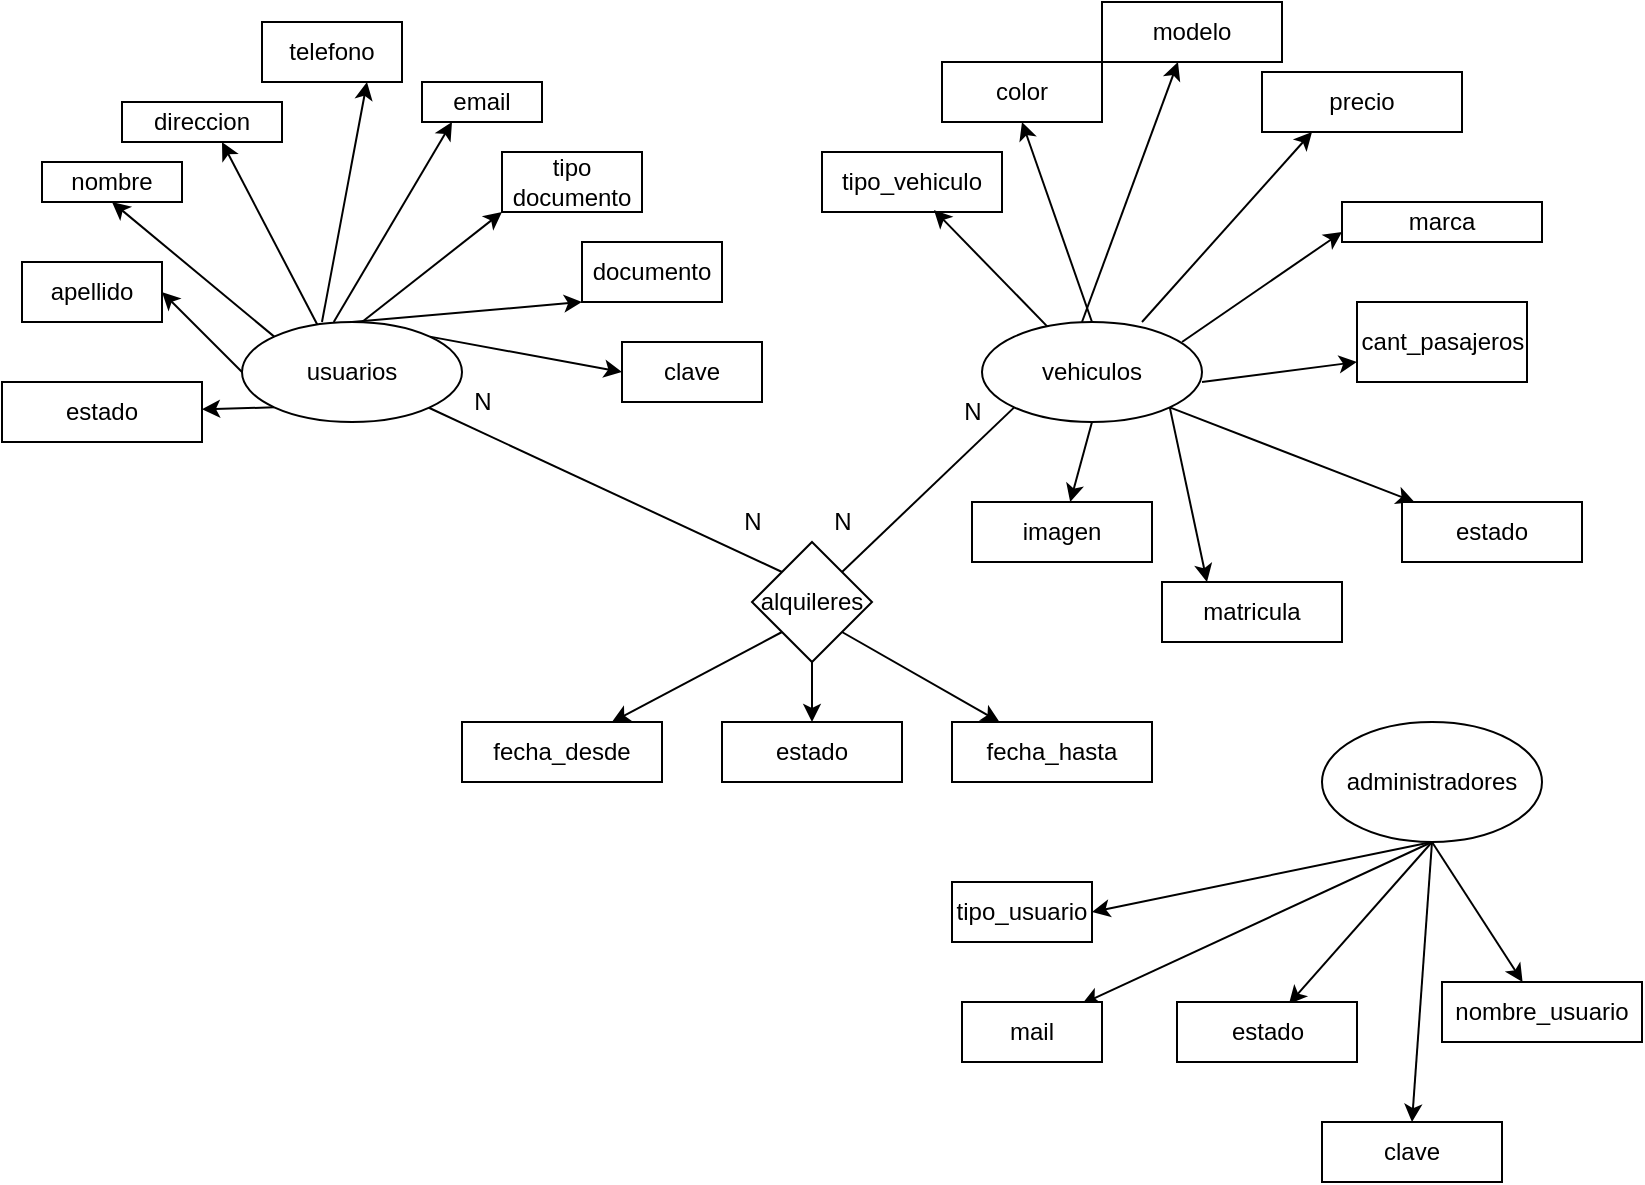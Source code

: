 <mxfile>
    <diagram id="JPYE355bd9n-rST8TX36" name="Página-1">
        <mxGraphModel dx="1072" dy="480" grid="1" gridSize="10" guides="1" tooltips="1" connect="1" arrows="1" fold="1" page="1" pageScale="1" pageWidth="827" pageHeight="1169" math="0" shadow="0">
            <root>
                <mxCell id="0"/>
                <mxCell id="1" parent="0"/>
                <mxCell id="59" style="edgeStyle=none;html=1;exitX=0;exitY=0.5;exitDx=0;exitDy=0;entryX=1;entryY=0.5;entryDx=0;entryDy=0;" parent="1" source="2" target="58" edge="1">
                    <mxGeometry relative="1" as="geometry"/>
                </mxCell>
                <mxCell id="61" style="edgeStyle=none;html=1;exitX=0;exitY=1;exitDx=0;exitDy=0;" parent="1" source="2" target="60" edge="1">
                    <mxGeometry relative="1" as="geometry"/>
                </mxCell>
                <mxCell id="99" style="edgeStyle=none;html=1;exitX=1;exitY=0;exitDx=0;exitDy=0;entryX=0;entryY=0.5;entryDx=0;entryDy=0;" parent="1" source="2" target="98" edge="1">
                    <mxGeometry relative="1" as="geometry"/>
                </mxCell>
                <mxCell id="2" value="usuarios" style="ellipse;whiteSpace=wrap;html=1;" parent="1" vertex="1">
                    <mxGeometry x="120" y="160" width="110" height="50" as="geometry"/>
                </mxCell>
                <mxCell id="3" value="documento" style="rounded=0;whiteSpace=wrap;html=1;" parent="1" vertex="1">
                    <mxGeometry x="290" y="120" width="70" height="30" as="geometry"/>
                </mxCell>
                <mxCell id="4" value="tipo documento" style="rounded=0;whiteSpace=wrap;html=1;" parent="1" vertex="1">
                    <mxGeometry x="250" y="75" width="70" height="30" as="geometry"/>
                </mxCell>
                <mxCell id="5" value="email" style="rounded=0;whiteSpace=wrap;html=1;" parent="1" vertex="1">
                    <mxGeometry x="210" y="40" width="60" height="20" as="geometry"/>
                </mxCell>
                <mxCell id="6" value="telefono" style="rounded=0;whiteSpace=wrap;html=1;" parent="1" vertex="1">
                    <mxGeometry x="130" y="10" width="70" height="30" as="geometry"/>
                </mxCell>
                <mxCell id="7" value="direccion" style="rounded=0;whiteSpace=wrap;html=1;" parent="1" vertex="1">
                    <mxGeometry x="60" y="50" width="80" height="20" as="geometry"/>
                </mxCell>
                <mxCell id="8" value="nombre" style="rounded=0;whiteSpace=wrap;html=1;" parent="1" vertex="1">
                    <mxGeometry x="20" y="80" width="70" height="20" as="geometry"/>
                </mxCell>
                <mxCell id="9" value="" style="endArrow=classic;html=1;exitX=0.5;exitY=0;exitDx=0;exitDy=0;" parent="1" source="2" edge="1">
                    <mxGeometry width="50" height="50" relative="1" as="geometry">
                        <mxPoint x="240" y="200" as="sourcePoint"/>
                        <mxPoint x="290" y="150" as="targetPoint"/>
                        <Array as="points"/>
                    </mxGeometry>
                </mxCell>
                <mxCell id="10" value="" style="endArrow=classic;html=1;" parent="1" edge="1">
                    <mxGeometry width="50" height="50" relative="1" as="geometry">
                        <mxPoint x="180" y="160" as="sourcePoint"/>
                        <mxPoint x="250" y="105" as="targetPoint"/>
                    </mxGeometry>
                </mxCell>
                <mxCell id="11" value="" style="endArrow=classic;html=1;entryX=0.5;entryY=1;entryDx=0;entryDy=0;exitX=0;exitY=0;exitDx=0;exitDy=0;" parent="1" source="2" target="8" edge="1">
                    <mxGeometry width="50" height="50" relative="1" as="geometry">
                        <mxPoint x="490" y="430" as="sourcePoint"/>
                        <mxPoint x="540" y="380" as="targetPoint"/>
                    </mxGeometry>
                </mxCell>
                <mxCell id="12" value="" style="endArrow=classic;html=1;entryX=0.625;entryY=1;entryDx=0;entryDy=0;entryPerimeter=0;exitX=0.342;exitY=0.025;exitDx=0;exitDy=0;exitPerimeter=0;" parent="1" source="2" target="7" edge="1">
                    <mxGeometry width="50" height="50" relative="1" as="geometry">
                        <mxPoint x="40" y="240" as="sourcePoint"/>
                        <mxPoint x="90" y="190" as="targetPoint"/>
                    </mxGeometry>
                </mxCell>
                <mxCell id="13" value="" style="endArrow=classic;html=1;entryX=0.75;entryY=1;entryDx=0;entryDy=0;" parent="1" target="6" edge="1">
                    <mxGeometry width="50" height="50" relative="1" as="geometry">
                        <mxPoint x="160" y="160" as="sourcePoint"/>
                        <mxPoint x="210" y="110" as="targetPoint"/>
                    </mxGeometry>
                </mxCell>
                <mxCell id="14" value="" style="endArrow=classic;html=1;entryX=0.25;entryY=1;entryDx=0;entryDy=0;exitX=0.417;exitY=0;exitDx=0;exitDy=0;exitPerimeter=0;" parent="1" source="2" target="5" edge="1">
                    <mxGeometry width="50" height="50" relative="1" as="geometry">
                        <mxPoint x="180" y="160" as="sourcePoint"/>
                        <mxPoint x="230" y="110" as="targetPoint"/>
                    </mxGeometry>
                </mxCell>
                <mxCell id="63" style="edgeStyle=none;html=1;exitX=1;exitY=1;exitDx=0;exitDy=0;" parent="1" source="15" target="62" edge="1">
                    <mxGeometry relative="1" as="geometry"/>
                </mxCell>
                <mxCell id="102" style="edgeStyle=none;html=1;exitX=1;exitY=1;exitDx=0;exitDy=0;entryX=0.25;entryY=0;entryDx=0;entryDy=0;" edge="1" parent="1" source="15" target="104">
                    <mxGeometry relative="1" as="geometry">
                        <mxPoint x="600" y="290" as="targetPoint"/>
                        <mxPoint x="545" y="250" as="sourcePoint"/>
                    </mxGeometry>
                </mxCell>
                <mxCell id="105" style="edgeStyle=none;html=1;exitX=0.5;exitY=1;exitDx=0;exitDy=0;" edge="1" parent="1" source="15" target="103">
                    <mxGeometry relative="1" as="geometry"/>
                </mxCell>
                <mxCell id="15" value="vehiculos" style="ellipse;whiteSpace=wrap;html=1;" parent="1" vertex="1">
                    <mxGeometry x="490" y="160" width="110" height="50" as="geometry"/>
                </mxCell>
                <mxCell id="16" value="tipo_vehiculo" style="rounded=0;whiteSpace=wrap;html=1;" parent="1" vertex="1">
                    <mxGeometry x="410" y="75" width="90" height="30" as="geometry"/>
                </mxCell>
                <mxCell id="17" value="color" style="rounded=0;whiteSpace=wrap;html=1;" parent="1" vertex="1">
                    <mxGeometry x="470" y="30" width="80" height="30" as="geometry"/>
                </mxCell>
                <mxCell id="18" value="marca" style="rounded=0;whiteSpace=wrap;html=1;" parent="1" vertex="1">
                    <mxGeometry x="670" y="100" width="100" height="20" as="geometry"/>
                </mxCell>
                <mxCell id="19" value="cant_pasajeros" style="rounded=0;whiteSpace=wrap;html=1;" parent="1" vertex="1">
                    <mxGeometry x="677.5" y="150" width="85" height="40" as="geometry"/>
                </mxCell>
                <mxCell id="20" value="modelo" style="rounded=0;whiteSpace=wrap;html=1;" parent="1" vertex="1">
                    <mxGeometry x="550" width="90" height="30" as="geometry"/>
                </mxCell>
                <mxCell id="21" value="precio" style="rounded=0;whiteSpace=wrap;html=1;" parent="1" vertex="1">
                    <mxGeometry x="630" y="35" width="100" height="30" as="geometry"/>
                </mxCell>
                <mxCell id="25" value="" style="endArrow=classic;html=1;entryX=0.25;entryY=1;entryDx=0;entryDy=0;" parent="1" target="21" edge="1">
                    <mxGeometry width="50" height="50" relative="1" as="geometry">
                        <mxPoint x="570" y="160" as="sourcePoint"/>
                        <mxPoint x="620" y="110" as="targetPoint"/>
                    </mxGeometry>
                </mxCell>
                <mxCell id="26" value="" style="endArrow=classic;html=1;entryX=0.422;entryY=1;entryDx=0;entryDy=0;entryPerimeter=0;" parent="1" target="20" edge="1">
                    <mxGeometry width="50" height="50" relative="1" as="geometry">
                        <mxPoint x="540" y="160" as="sourcePoint"/>
                        <mxPoint x="590" y="110" as="targetPoint"/>
                    </mxGeometry>
                </mxCell>
                <mxCell id="27" value="" style="endArrow=classic;html=1;entryX=0.5;entryY=1;entryDx=0;entryDy=0;exitX=0.5;exitY=0;exitDx=0;exitDy=0;" parent="1" source="15" target="17" edge="1">
                    <mxGeometry width="50" height="50" relative="1" as="geometry">
                        <mxPoint x="540" y="150" as="sourcePoint"/>
                        <mxPoint x="550" y="120" as="targetPoint"/>
                    </mxGeometry>
                </mxCell>
                <mxCell id="28" value="" style="endArrow=classic;html=1;entryX=0.622;entryY=0.967;entryDx=0;entryDy=0;entryPerimeter=0;" parent="1" source="15" target="16" edge="1">
                    <mxGeometry width="50" height="50" relative="1" as="geometry">
                        <mxPoint x="470" y="210" as="sourcePoint"/>
                        <mxPoint x="520" y="160" as="targetPoint"/>
                    </mxGeometry>
                </mxCell>
                <mxCell id="29" value="" style="endArrow=classic;html=1;entryX=0;entryY=0.75;entryDx=0;entryDy=0;" parent="1" target="18" edge="1">
                    <mxGeometry width="50" height="50" relative="1" as="geometry">
                        <mxPoint x="590" y="170" as="sourcePoint"/>
                        <mxPoint x="640" y="120" as="targetPoint"/>
                    </mxGeometry>
                </mxCell>
                <mxCell id="30" value="" style="endArrow=classic;html=1;entryX=0;entryY=0.75;entryDx=0;entryDy=0;" parent="1" target="19" edge="1">
                    <mxGeometry width="50" height="50" relative="1" as="geometry">
                        <mxPoint x="600" y="190" as="sourcePoint"/>
                        <mxPoint x="650" y="140" as="targetPoint"/>
                    </mxGeometry>
                </mxCell>
                <mxCell id="39" value="estado" style="rounded=0;whiteSpace=wrap;html=1;" parent="1" vertex="1">
                    <mxGeometry x="360" y="360" width="90" height="30" as="geometry"/>
                </mxCell>
                <mxCell id="40" value="fecha_desde" style="rounded=0;whiteSpace=wrap;html=1;" parent="1" vertex="1">
                    <mxGeometry x="230" y="360" width="100" height="30" as="geometry"/>
                </mxCell>
                <mxCell id="48" style="edgeStyle=none;html=1;exitX=0.5;exitY=1;exitDx=0;exitDy=0;entryX=0.857;entryY=0.033;entryDx=0;entryDy=0;entryPerimeter=0;" parent="1" source="41" target="46" edge="1">
                    <mxGeometry relative="1" as="geometry"/>
                </mxCell>
                <mxCell id="49" style="edgeStyle=none;html=1;exitX=0.5;exitY=1;exitDx=0;exitDy=0;entryX=0.622;entryY=0.033;entryDx=0;entryDy=0;entryPerimeter=0;" parent="1" source="41" target="45" edge="1">
                    <mxGeometry relative="1" as="geometry"/>
                </mxCell>
                <mxCell id="50" style="edgeStyle=none;html=1;exitX=0.5;exitY=1;exitDx=0;exitDy=0;" parent="1" source="41" target="44" edge="1">
                    <mxGeometry relative="1" as="geometry"/>
                </mxCell>
                <mxCell id="71" style="edgeStyle=none;html=1;exitX=0.5;exitY=1;exitDx=0;exitDy=0;entryX=1;entryY=0.5;entryDx=0;entryDy=0;" parent="1" source="41" target="70" edge="1">
                    <mxGeometry relative="1" as="geometry"/>
                </mxCell>
                <mxCell id="100" style="edgeStyle=none;html=1;exitX=0.5;exitY=1;exitDx=0;exitDy=0;entryX=0.5;entryY=0;entryDx=0;entryDy=0;" edge="1" parent="1" source="41" target="101">
                    <mxGeometry relative="1" as="geometry">
                        <mxPoint x="700" y="550" as="targetPoint"/>
                    </mxGeometry>
                </mxCell>
                <mxCell id="41" value="administradores" style="ellipse;whiteSpace=wrap;html=1;" parent="1" vertex="1">
                    <mxGeometry x="660" y="360" width="110" height="60" as="geometry"/>
                </mxCell>
                <mxCell id="44" value="nombre_usuario" style="rounded=0;whiteSpace=wrap;html=1;" parent="1" vertex="1">
                    <mxGeometry x="720" y="490" width="100" height="30" as="geometry"/>
                </mxCell>
                <mxCell id="45" value="estado" style="rounded=0;whiteSpace=wrap;html=1;" parent="1" vertex="1">
                    <mxGeometry x="587.5" y="500" width="90" height="30" as="geometry"/>
                </mxCell>
                <mxCell id="46" value="mail" style="rounded=0;whiteSpace=wrap;html=1;" parent="1" vertex="1">
                    <mxGeometry x="480" y="500" width="70" height="30" as="geometry"/>
                </mxCell>
                <mxCell id="93" style="edgeStyle=none;html=1;exitX=0.5;exitY=1;exitDx=0;exitDy=0;entryX=0.5;entryY=0;entryDx=0;entryDy=0;" parent="1" source="51" target="39" edge="1">
                    <mxGeometry relative="1" as="geometry"/>
                </mxCell>
                <mxCell id="96" style="edgeStyle=none;html=1;exitX=0;exitY=1;exitDx=0;exitDy=0;entryX=0.75;entryY=0;entryDx=0;entryDy=0;" parent="1" source="51" target="40" edge="1">
                    <mxGeometry relative="1" as="geometry"/>
                </mxCell>
                <mxCell id="97" style="edgeStyle=none;html=1;exitX=1;exitY=1;exitDx=0;exitDy=0;" parent="1" source="51" target="84" edge="1">
                    <mxGeometry relative="1" as="geometry"/>
                </mxCell>
                <mxCell id="51" value="alquileres" style="rhombus;whiteSpace=wrap;html=1;" parent="1" vertex="1">
                    <mxGeometry x="375" y="270" width="60" height="60" as="geometry"/>
                </mxCell>
                <mxCell id="53" value="" style="endArrow=none;html=1;entryX=0;entryY=1;entryDx=0;entryDy=0;exitX=1;exitY=0;exitDx=0;exitDy=0;" parent="1" source="51" target="15" edge="1">
                    <mxGeometry width="50" height="50" relative="1" as="geometry">
                        <mxPoint x="390" y="420" as="sourcePoint"/>
                        <mxPoint x="440" y="370" as="targetPoint"/>
                    </mxGeometry>
                </mxCell>
                <mxCell id="55" value="N" style="text;html=1;align=center;verticalAlign=middle;resizable=0;points=[];autosize=1;strokeColor=none;fillColor=none;" parent="1" vertex="1">
                    <mxGeometry x="470" y="190" width="30" height="30" as="geometry"/>
                </mxCell>
                <mxCell id="58" value="apellido" style="rounded=0;whiteSpace=wrap;html=1;" parent="1" vertex="1">
                    <mxGeometry x="10" y="130" width="70" height="30" as="geometry"/>
                </mxCell>
                <mxCell id="60" value="estado" style="rounded=0;whiteSpace=wrap;html=1;" parent="1" vertex="1">
                    <mxGeometry y="190" width="100" height="30" as="geometry"/>
                </mxCell>
                <mxCell id="62" value="estado" style="rounded=0;whiteSpace=wrap;html=1;" parent="1" vertex="1">
                    <mxGeometry x="700" y="250" width="90" height="30" as="geometry"/>
                </mxCell>
                <mxCell id="70" value="tipo_usuario" style="rounded=0;whiteSpace=wrap;html=1;" parent="1" vertex="1">
                    <mxGeometry x="475" y="440" width="70" height="30" as="geometry"/>
                </mxCell>
                <mxCell id="73" value="" style="endArrow=none;html=1;exitX=0;exitY=0;exitDx=0;exitDy=0;" parent="1" source="51" target="2" edge="1">
                    <mxGeometry width="50" height="50" relative="1" as="geometry">
                        <mxPoint x="390" y="270" as="sourcePoint"/>
                        <mxPoint x="440" y="220" as="targetPoint"/>
                    </mxGeometry>
                </mxCell>
                <mxCell id="77" value="N" style="text;html=1;align=center;verticalAlign=middle;resizable=0;points=[];autosize=1;strokeColor=none;fillColor=none;" parent="1" vertex="1">
                    <mxGeometry x="225" y="185" width="30" height="30" as="geometry"/>
                </mxCell>
                <mxCell id="84" value="fecha_hasta" style="rounded=0;whiteSpace=wrap;html=1;" parent="1" vertex="1">
                    <mxGeometry x="475" y="360" width="100" height="30" as="geometry"/>
                </mxCell>
                <mxCell id="94" value="N" style="text;html=1;align=center;verticalAlign=middle;resizable=0;points=[];autosize=1;strokeColor=none;fillColor=none;" parent="1" vertex="1">
                    <mxGeometry x="405" y="245" width="30" height="30" as="geometry"/>
                </mxCell>
                <mxCell id="95" value="N" style="text;html=1;align=center;verticalAlign=middle;resizable=0;points=[];autosize=1;strokeColor=none;fillColor=none;" parent="1" vertex="1">
                    <mxGeometry x="360" y="245" width="30" height="30" as="geometry"/>
                </mxCell>
                <mxCell id="98" value="clave" style="rounded=0;whiteSpace=wrap;html=1;" parent="1" vertex="1">
                    <mxGeometry x="310" y="170" width="70" height="30" as="geometry"/>
                </mxCell>
                <mxCell id="101" value="clave" style="rounded=0;whiteSpace=wrap;html=1;" vertex="1" parent="1">
                    <mxGeometry x="660" y="560" width="90" height="30" as="geometry"/>
                </mxCell>
                <mxCell id="103" value="imagen" style="rounded=0;whiteSpace=wrap;html=1;" vertex="1" parent="1">
                    <mxGeometry x="485" y="250" width="90" height="30" as="geometry"/>
                </mxCell>
                <mxCell id="104" value="matricula" style="rounded=0;whiteSpace=wrap;html=1;" vertex="1" parent="1">
                    <mxGeometry x="580" y="290" width="90" height="30" as="geometry"/>
                </mxCell>
            </root>
        </mxGraphModel>
    </diagram>
</mxfile>